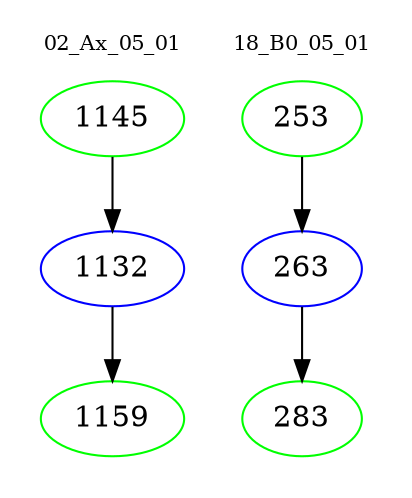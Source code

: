 digraph{
subgraph cluster_0 {
color = white
label = "02_Ax_05_01";
fontsize=10;
T0_1145 [label="1145", color="green"]
T0_1145 -> T0_1132 [color="black"]
T0_1132 [label="1132", color="blue"]
T0_1132 -> T0_1159 [color="black"]
T0_1159 [label="1159", color="green"]
}
subgraph cluster_1 {
color = white
label = "18_B0_05_01";
fontsize=10;
T1_253 [label="253", color="green"]
T1_253 -> T1_263 [color="black"]
T1_263 [label="263", color="blue"]
T1_263 -> T1_283 [color="black"]
T1_283 [label="283", color="green"]
}
}
